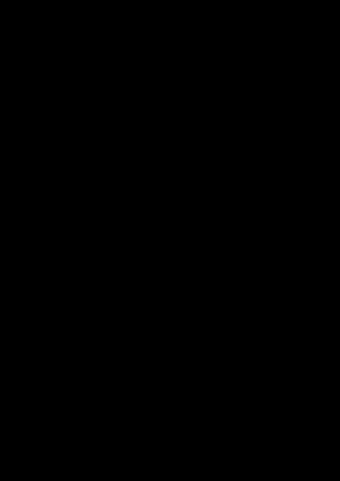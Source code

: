 # This file was copied from comparisons/review/offset-v-dispersion-single.gp, version 1.0.0 and it was further modified


reset 

set term postscript enhanced color font "Helvetica, 13" dl 1 size 17cm,12cm
#set output 'offset-v-dispersion-single.eps'
set colors classic

set yrange [0:*]
set grid

# set key left top
set key top right

unset key 
set bmargin at screen 0.13
set tmargin at screen 0.92
set xtics 1

label(i,tag)='{/=13 '.tag.'}'

# line styles
set style line 1 lc 1             dt 1         lw 3 pt 6  ps 1   # area-median
set style line 2 lc 7             dt 1         lw 3 pt 4  ps 1 # SK+0
set style line 3 lc rgb "#00aa00" dt 1     lw 3 pt 9  ps 1.4 # PUPPI
set style line 4 lc 3             dt 1 lw 3 pt 11 ps 1.4 # Jet-by-jet CS
set style line 5 lc 4             dt 1     lw 3 pt 68  ps 1.2   # Event-wide CS
set style line 6 lc 5             dt 1     lw 3 pt 2  ps 1.3   # ICS

#do for [radius in "0.4 1.0"]{
do for [radius in "0.4"]{
#do for [massOption in "massless withMass"]{
do for [massOption in "massless"]{

#dir="res_previous3"
dir="res"

fn(pt,npu)=sprintf('%s/sub-dijetsel%s-noUE-nevsel-npu%d-radius'.radius.'-'.massOption.'.res',dir,pt,npu)
fn2(sample,npu)=sprintf('%s/sub-%s-npu%d-radius'.radius.'-'.massOption.'.res',dir,sample,npu)
all_v_npu(pt)='< cat '.fn(pt,30).' '.fn(pt,60).' '.fn(pt,100).' '.fn(pt,140)
all_v_npu2(sample)='< cat '.fn2(sample,30).' '.fn2(sample,60).' '.fn2(sample,100).' '.fn2(sample,140)
all_v_pt(npu)='< cat '.fn('20',npu).' '.fn('50',npu).' '.fn('100',npu).' '.fn('500',npu)

do for [obs in "pt m width"]{
    #------------------------------------------------------------------------
    set output dir.'/offset-v-dispersion-single-'.obs.'-radius'.radius.'-'.massOption.'.eps'
    # NPU dependence, different pt in each panels
    set multiplot


    if (obs eq "pt"){
        set ylabel '{/Symbol s}_{{/Symbol D}p_T} [GeV]' offset 1.5
        set xlabel '<{/Symbol D}p_T> [GeV]'
        set xrange [-1.65:1.2]
        set yrange [0:11.6]
	if (radius eq "1.0"){
	     set xrange [-5:3]
             set yrange [0:24]
	}
        set arrow 1 nohead from 0.0,graph 0.0 to 0.0, graph 1.0 lt 1 dt 1 lc 7 lw 1 back
    }
    if (obs eq "width"){
        set ylabel '{/Symbol s}_{{/Symbol D}width}' offset 1.5
        set xlabel '<{/Symbol D}width>'
        set xrange [-0.03:0.03]
        set yrange [0:0.4]
	if (radius eq "1.0"){
	     set xrange [-0.06:0.06]
             set yrange [0:0.8]
	}
        set arrow 1 nohead from 0.0,graph 0.0 to 0.0, graph 1.0 lt 1 dt 1 lc 7 lw 1 back
    } 
    if (obs eq "m"){
        set ylabel '{/Symbol s}_{{/Symbol D}m} [GeV]' offset 0.0
        set xlabel '<{/Symbol D}m> [GeV]'
        set xrange [-1.1:1.9]
        set yrange [0:6.8]
	if (radius eq "1.0"){
	     set xrange [-2.4:5]
             set yrange [0:14]
	}
        set arrow 1 nohead from 0.0,graph 0.0 to 0.0, graph 1.0 lt 1 dt 1 lc 7 lw 1 back
    }
    set format y "%g"

    unset key

    #set style rectangle fs solid 1.0 fc "#ffffff" back noclip noborder
    set style line 9 lc "#ff0000"

    pts = "20 50 100 500"

    do for [ipt=1:4]{
        pt=word(pts,ipt)
        set lmargin at screen 0.22*ipt-0.12
        set rmargin at screen 0.22*ipt+0.10
        set label 1 'p_T>'.sprintf("%g",pt+0.0).' GeV' center at graph 0.5,1.05


plot             all_v_npu(pt)." | grep ".obs."_area"     u ($3):($6) w lp ls 1 t label(ipt,'Area Subtraction'),\
             all_v_npu(pt)." | grep ".obs."_constit"  u ($3):($6) w lp ls 4 t label(ipt,'Jet-by-jet CS'),\
             all_v_npu(pt)." | grep ".obs."_CSevent"  u ($3):($6) w lp ls 5 t label(ipt,'Event-wide CS'),\
             all_v_npu(pt)." | grep ".obs."_ICS4"  u ($3):($6) w lp ls 6 t label(ipt,'ICS')
        
        set format y ""
        unset ylabel
        if (ipt==1){
            set key at graph 0.42,0.975 width -3.2 spacing 1.05 box lw 1.5 samplen 3.5
            set object 1 rectangle from graph -0.89,0.773 to graph 0.1, 0.975 back  noclip fs solid border rgb "#ffffff" fc "#ffffff"
            set object 2 rectangle from graph -0.01,0.776 to graph 0.01,0.970 front noclip fs solid border rgb "#ffffff" fc "#ffffff"
        } else {
            unset key
            unset object 1
            unset object 2
        }
    }
    unset multiplot
    set yrange [0:*]


    #------------------------------------------------------------------------
    set output dir.'/offset-v-dispersion-single-'.obs.'-radius'.radius.'-'.massOption.'2.eps'
    # NPU dependence, different pt in each panels
    set multiplot
        
    if (obs eq "pt"){
        set ylabel '{/Symbol s}_{{/Symbol D}p_T} [GeV]' offset 0.3
        set xlabel '<{/Symbol D}p_T> [GeV]'
        set xrange [-2.999:1.5]
        set yrange [0:8.5]
	if (radius eq "1.0"){
	     set xrange [-5:3]
             set yrange [0:24]
	}
        set arrow 1 nohead from 0.0,graph 0.0 to 0.0, graph 1.0 lt 1 dt 1 lc 7 lw 1 back
    }
    if (obs eq "width"){
        set ylabel '{/Symbol s}_{{/Symbol D}width}' offset 1.5
        set xlabel '<{/Symbol D}width>'
        set xrange [-0.005:0.01]
        set yrange [0:0.2]
	if (radius eq "1.0"){
	     set xrange [-0.06:0.06]
             set yrange [0:0.8]
	}
        set arrow 1 nohead from 0.0,graph 0.0 to 0.0, graph 1.0 lt 1 dt 1 lc 7 lw 1 back
    } 
    if (obs eq "m"){
        set ylabel '{/Symbol s}_{{/Symbol D}m} [GeV]' offset 0.5
        set xlabel '<{/Symbol D}m> [GeV]'
        set xrange [-0.4:1.05]
        set yrange [0:4.25]
	if (radius eq "1.0"){
	     set xrange [-2.4:5]
             set yrange [0:14]
	}
        set arrow 1 nohead from 0.0,graph 0.0 to 0.0, graph 1 lt 1 dt 1 lc 7 lw 1 back
    }
    set format y "%g"

    unset key

    #set style rectangle fs solid 1.0 fc "#ffffff" back noclip noborder
    set style line 9 lc "#ff0000"

    pts = "20 50 100 500"
    do for [ipt=1:4]{
        pt=word(pts,ipt)
        set lmargin at screen 0.22*ipt-0.12
        set rmargin at screen 0.22*ipt+0.10
        set label 1 'p_T>'.sprintf("%g",pt+0.0).' GeV' center at graph 0.5,1.05

#plot         all_v_npu(pt)." | grep ".obs."_sk45z02"     u ($3):($6) w lp ls 2 t label(ipt,'SK+Zeroing'),\

#plot         all_v_npu(pt)." | grep ".obs."_sk50"     u ($3):($6) w lp ls 2 t label(ipt,'SK'),\
#	     all_v_npu(pt)." | grep ".obs."_puppi"    u ($3):($6) w lp ls 3 t label(ipt,'PUPPI'),\
#             all_v_npu(pt)." | grep ".obs."_CSSK1"  u ($3):($6) w lp ls 5 t label(ipt,'CS+SK'),\
#             all_v_npu(pt)." | grep ".obs."_ICS4"  u ($3):($6) w lp ls 6 t label(ipt,'ICS')

plot         all_v_npu(pt)." | grep ".obs."_ICS5"     u ($3):($6) w lp ls 2 t label(ipt,'ICS5'),\
	     all_v_npu(pt)." | grep ".obs."_ICS6"    u ($3):($6) w lp ls 3 t label(ipt,'ICS6'),\
	     all_v_npu(pt)." | grep ".obs."_CSSK1"    u ($3):($6) w lp ls 4 t label(ipt,'CSSK1'),\
	     all_v_npu(pt)." | grep ".obs."_CSSK2"    u ($3):($6) w lp ls 1 t label(ipt,'CSSK2'),\
           all_v_npu(pt)." | grep ".obs."_CSSK3"  u ($3):($6) w lp ls 5 t label(ipt,'CSSK3'),\
             all_v_npu(pt)." | grep ".obs."_ICS4"  u ($3):($6) w lp ls 6 t label(ipt,'ICS4')

        set format y ""
        unset ylabel
	if (obs eq "width"){
        if (ipt==3){
            set key at graph 0.39,0.975 width -4. spacing 1.05 box lw 1.5 samplen 3.5
            set object 1 rectangle from graph -0.89,0.773 to graph 0.1, 0.975 back  noclip fs solid border rgb "#ffffff" fc "#ffffff"
            set object 2 rectangle from graph -0.01,0.773 to graph 0.01,0.973 front noclip fs solid border rgb "#ffffff" fc "#ffffff"
        } else {
            unset key
            unset object 1
            unset object 2
        }
}
else{
        if (ipt==1){
            set key at graph 0.01,0.975 width 0.9 spacing 1.05 box lw 1.5 samplen 3.5
            set object 1 rectangle from graph -0.89,0.773 to graph 0.1, 0.975 back  noclip fs solid border rgb "#ffffff" fc "#ffffff"
#            set object 2 rectangle from graph -0.01,0.775 to graph 0.01,0.971 front noclip fs solid border rgb "#ffffff" fc "#ffffff"
        } else {
            unset key
            unset object 1
            unset object 2
        }
}

    }
    unset multiplot
    set yrange [0:*]


    if (0) { # commented-out block for other samples
    #------------------------------------------------------------------------
    set output dir.'/offset-v-dispersion-single-'.obs.'-radius'.radius.'-'.massOption.'-allSamples.eps'
    # NPU dependence, all samples
    set multiplot


    if (obs eq "pt"){
        set ylabel '{/Symbol s}_{{/Symbol D}p_T} [GeV]' offset 1.5
	set xlabel '<{/Symbol D}p_T> [GeV]'
        set xrange [-2.5:1.5]
        set yrange [0:12]
        if (radius eq "1.0"){
             set xrange [-5:3]
             set yrange [0:24]
        }
        set arrow 1 nohead from 0.0,graph 0.0 to 0.0, graph 1.0 lt 1 dt 1 lc 7 lw 1 back
    }
    if (obs eq "width"){
    set ylabel '{/Symbol s}_{{/Symbol D}width}' offset 1.5
        set xlabel '<{/Symbol D}width>'
        set xrange [-0.03:0.03]
        set yrange [0:0.4]
        if (radius eq "1.0"){
             set xrange [-0.06:0.06]
             set yrange [0:0.8]
	     }
        set arrow 1 nohead from 0.0,graph 0.0 to 0.0, graph 1.0 lt 1 dt 1 lc 7 lw 1 back
    }
    if (obs eq "m"){
        set ylabel '{/Symbol s}_{{/Symbol D}m} [GeV]' offset 0.0
        set xlabel '<{/Symbol D}m> [GeV]'
        set xrange [-1.2:2.8]
        set yrange [0:7]
	if (radius eq "1.0"){
             set xrange [-2.4:5]
             set yrange [0:14]
        }
        set arrow 1 nohead from 0.0,graph 0.0 to 0.0, graph 0.67 lt 1 dt 1 lc 7 lw 1 back
    }
    set format y "%g"

    unset key
    #set style rectangle fs solid 1.0 fc "#ffffff" back noclip noborder
    set style line 9 lc "#ff0000"



    samples = "WW500-noUE-nev Zprime500-noUE-nev dijetsel100-noUE-nevsel dijetsel500-noUE-nevsel"
    sampleNames = "WW Zprime dijets100 dijets500"
    do for [isample=1:4]{
        sample=word(samples,isample)
        sampleName=word(sampleNames,isample)
        set lmargin at screen 0.22*isample-0.12
        set rmargin at screen 0.22*isample+0.10
        set label 1 sprintf("%s",sampleName) center at graph 0.5,1.05
#        plot \
#all_v_npu2(sample)." | grep ".obs."_ICS1"     u ($3):($6) w lp ls 1 t label(isample,'0.2 0.1 false'),\
#             all_v_npu2(sample)." | grep ".obs."_ICS2" u ($3):($6) w lp ls 2 t label(isample,'0.15 0.25 false'),\
#             all_v_npu2(sample)." | grep ".obs."_ICS3"     u ($3):($6) w lp ls 3 t label(isample,'0.15 0.15 false'),\
#             all_v_npu2(sample)." | grep ".obs."_ICS4"  u ($3):($6) w lp ls 4 t label(isample,'0.15 0.15 true'),\
#             all_v_npu2(sample)." | grep ".obs."_ICS5"    u ($3):($6) w lp ls 5 t label(isample,'0.1 0.15 false'),\
#             all_v_npu2(sample)." | grep ".obs."_ICS6"     u ($3):($6) w lp ls 6 t label(isample,'0.1 0.2 false')
plot             all_v_npu2(sample)." | grep ".obs."_area"     u ($3):($6) w lp ls 1 t label(isample,'Area Subtraction'),\
             all_v_npu2(sample)." | grep ".obs."_sk45z02"     u ($3):($6) w lp ls 2 t label(isample,'SK + Zeroing'),\
	     all_v_npu2(sample)." | grep ".obs."_puppi"    u ($3):($6) w lp ls 3 t label(isample,'PUPPI'),\
             all_v_npu2(sample)." | grep ".obs."_constit"  u ($3):($6) w lp ls 4 t label(isample,'Jet-by-jet CS'),\
             all_v_npu2(sample)." | grep ".obs."_CSevent"  u ($3):($6) w lp ls 5 t label(isample,'Event-wide CS'),\
             all_v_npu2(sample)." | grep ".obs."_ICS3"  u ($3):($6) w lp ls 6 t label(isample,'ICS')
        
        set format y ""
        unset ylabel
        if (isample==1){
            set key at graph 0.42,0.975 width -4 spacing 1.05 box lw 1.5 samplen 3.5
            set object 1 rectangle from graph -0.89,0.672 to graph 0.1, 0.975 back  noclip fs solid border rgb "#ffffff" fc "#ffffff"
            set object 2 rectangle from graph -0.01,0.674 to graph 0.01,0.973 front noclip fs solid border rgb "#ffffff" fc "#ffffff"
        } else {
            unset key
            unset object 1
            unset object 2
        }
    }
    unset multiplot
    set yrange [0:*]


}   # ending brace for comment
}
}
}

set out
